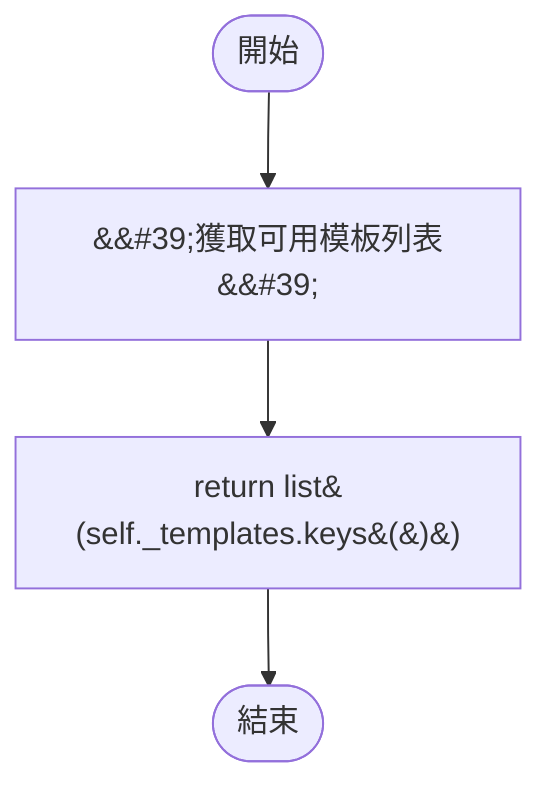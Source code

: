 flowchart TB
    n1([開始])
    n2([結束])
    n3[&amp;&#35;39;獲取可用模板列表&amp;&#35;39;]
    n4[return list&#40;self._templates.keys&#40;&#41;&#41;]
    n1 --> n3
    n3 --> n4
    n4 --> n2